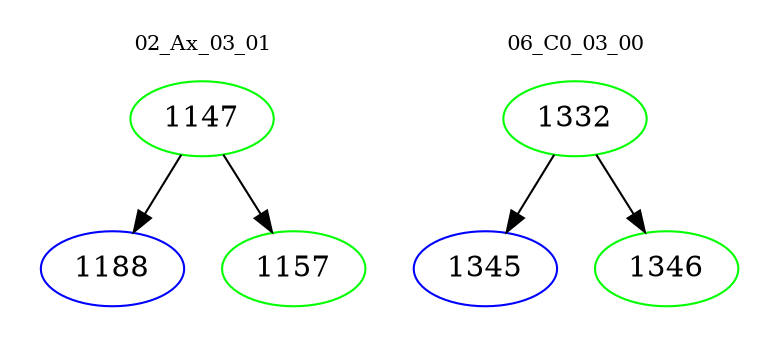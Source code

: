 digraph{
subgraph cluster_0 {
color = white
label = "02_Ax_03_01";
fontsize=10;
T0_1147 [label="1147", color="green"]
T0_1147 -> T0_1188 [color="black"]
T0_1188 [label="1188", color="blue"]
T0_1147 -> T0_1157 [color="black"]
T0_1157 [label="1157", color="green"]
}
subgraph cluster_1 {
color = white
label = "06_C0_03_00";
fontsize=10;
T1_1332 [label="1332", color="green"]
T1_1332 -> T1_1345 [color="black"]
T1_1345 [label="1345", color="blue"]
T1_1332 -> T1_1346 [color="black"]
T1_1346 [label="1346", color="green"]
}
}
